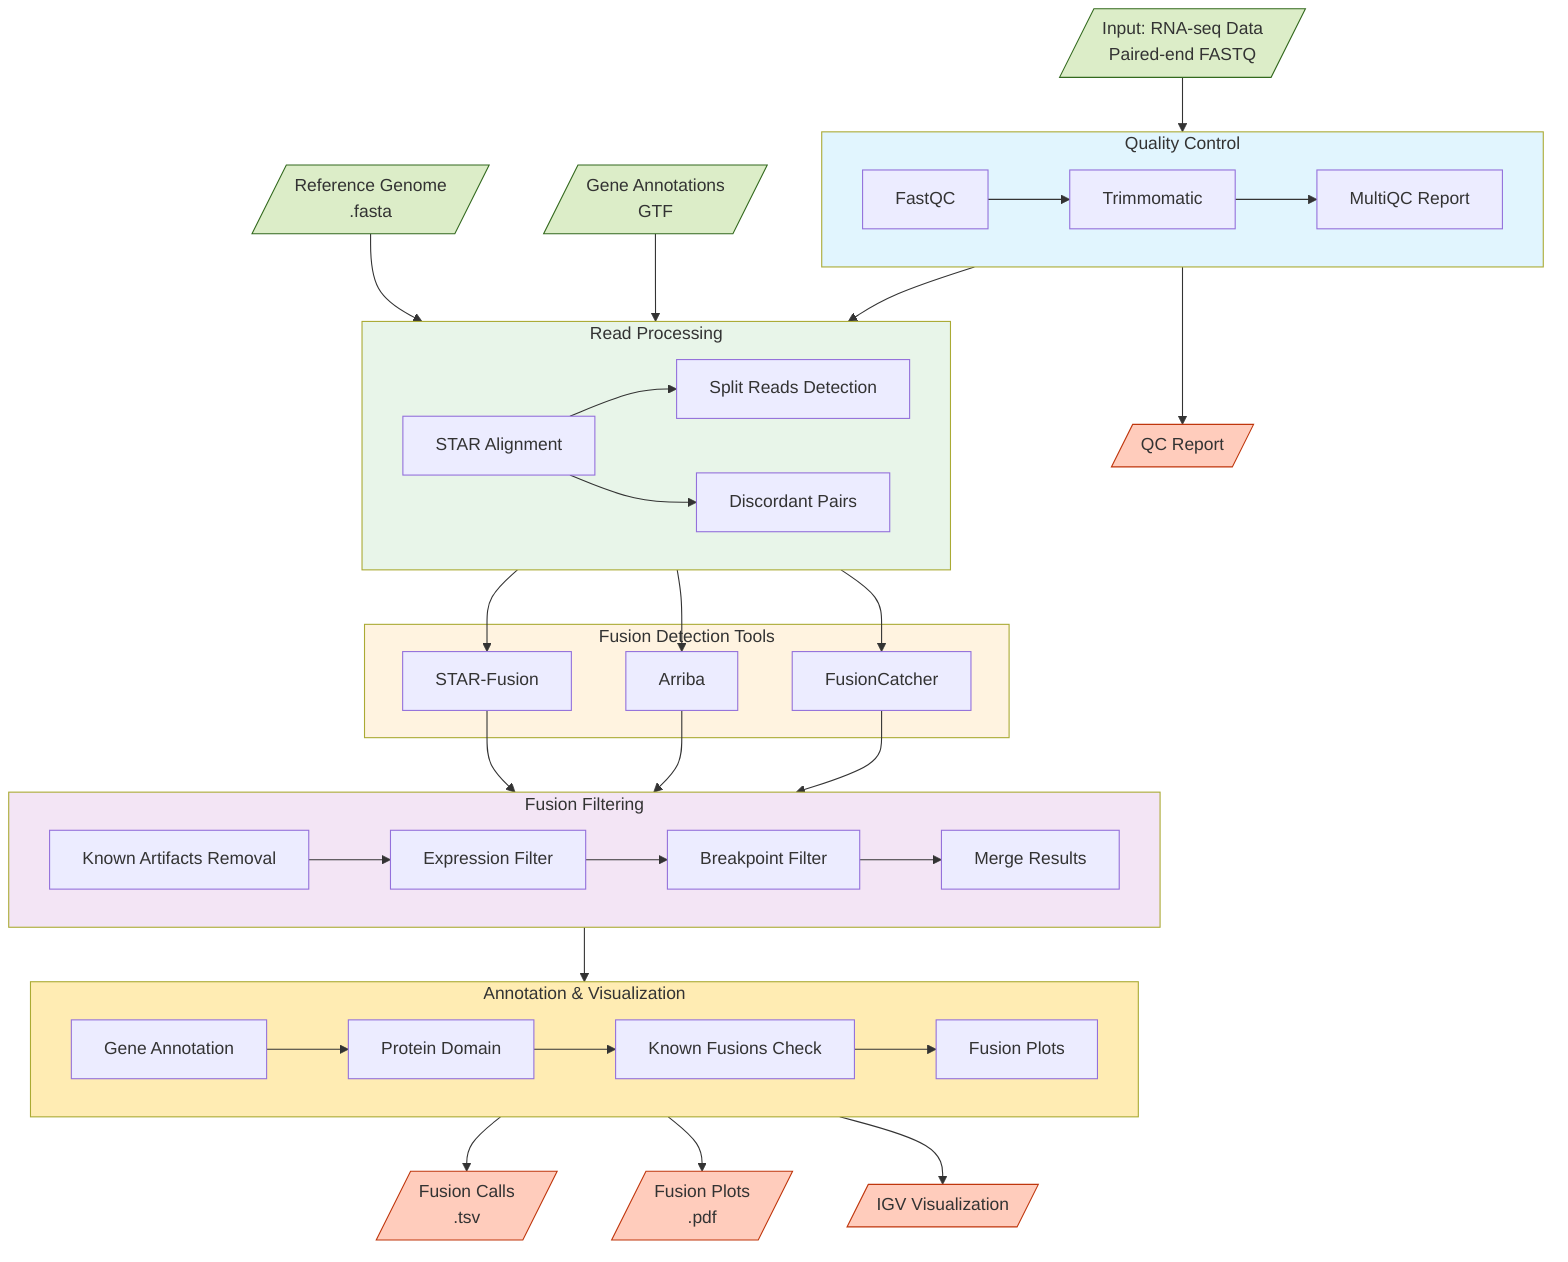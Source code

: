 flowchart TB
    input1[/Input: RNA-seq Data\nPaired-end FASTQ/]
    input2[/Reference Genome\n.fasta/]
    input3[/Gene Annotations\nGTF/]
    
    subgraph QC["Quality Control"]
        qc1[FastQC]
        qc2[Trimmomatic]
        qc3[MultiQC Report]
        qc1 --> qc2 --> qc3
    end

    subgraph Alignment["Read Processing"]
        align1[STAR Alignment]
        align2[Split Reads Detection]
        align3[Discordant Pairs]
        align1 --> align2
        align1 --> align3
    end

    subgraph FusionDetection["Fusion Detection Tools"]
        direction TB
        fd1[STAR-Fusion]
        fd2[Arriba]
        fd3[FusionCatcher]
    end

    subgraph Filtering["Fusion Filtering"]
        filt1[Known Artifacts Removal]
        filt2[Expression Filter]
        filt3[Breakpoint Filter]
        filt4[Merge Results]
        filt1 --> filt2 --> filt3 --> filt4
    end

    subgraph Annotation["Annotation & Visualization"]
        ann1[Gene Annotation]
        ann2[Protein Domain]
        ann3[Known Fusions Check]
        ann4[Fusion Plots]
        ann1 --> ann2 --> ann3 --> ann4
    end

    output1[/Fusion Calls\n.tsv/]
    output2[/Fusion Plots\n.pdf/]
    output3[/QC Report/]
    output4[/IGV Visualization/]

    input1 --> QC
    input2 --> Alignment
    input3 --> Alignment
    QC --> Alignment
    
    Alignment --> fd1
    Alignment --> fd2
    Alignment --> fd3
    
    fd1 --> Filtering
    fd2 --> Filtering
    fd3 --> Filtering
    
    Filtering --> Annotation
    
    Annotation --> output1
    Annotation --> output2
    QC --> output3
    Annotation --> output4

    style QC fill:#e1f5fe
    style Alignment fill:#e8f5e9
    style FusionDetection fill:#fff3e0
    style Filtering fill:#f3e5f5
    style Annotation fill:#ffecb3
    
    classDef input fill:#dcedc8,stroke:#33691e
    classDef output fill:#ffccbc,stroke:#bf360c
    class input1,input2,input3 input
    class output1,output2,output3,output4 output